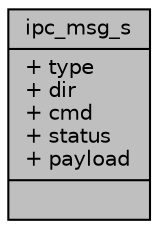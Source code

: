 digraph "ipc_msg_s"
{
 // INTERACTIVE_SVG=YES
 // LATEX_PDF_SIZE
  bgcolor="transparent";
  edge [fontname="Helvetica",fontsize="10",labelfontname="Helvetica",labelfontsize="10"];
  node [fontname="Helvetica",fontsize="10",shape=record];
  Node1 [label="{ipc_msg_s\n|+ type\l+ dir\l+ cmd\l+ status\l+ payload\l|}",height=0.2,width=0.4,color="black", fillcolor="grey75", style="filled", fontcolor="black",tooltip=" "];
}
